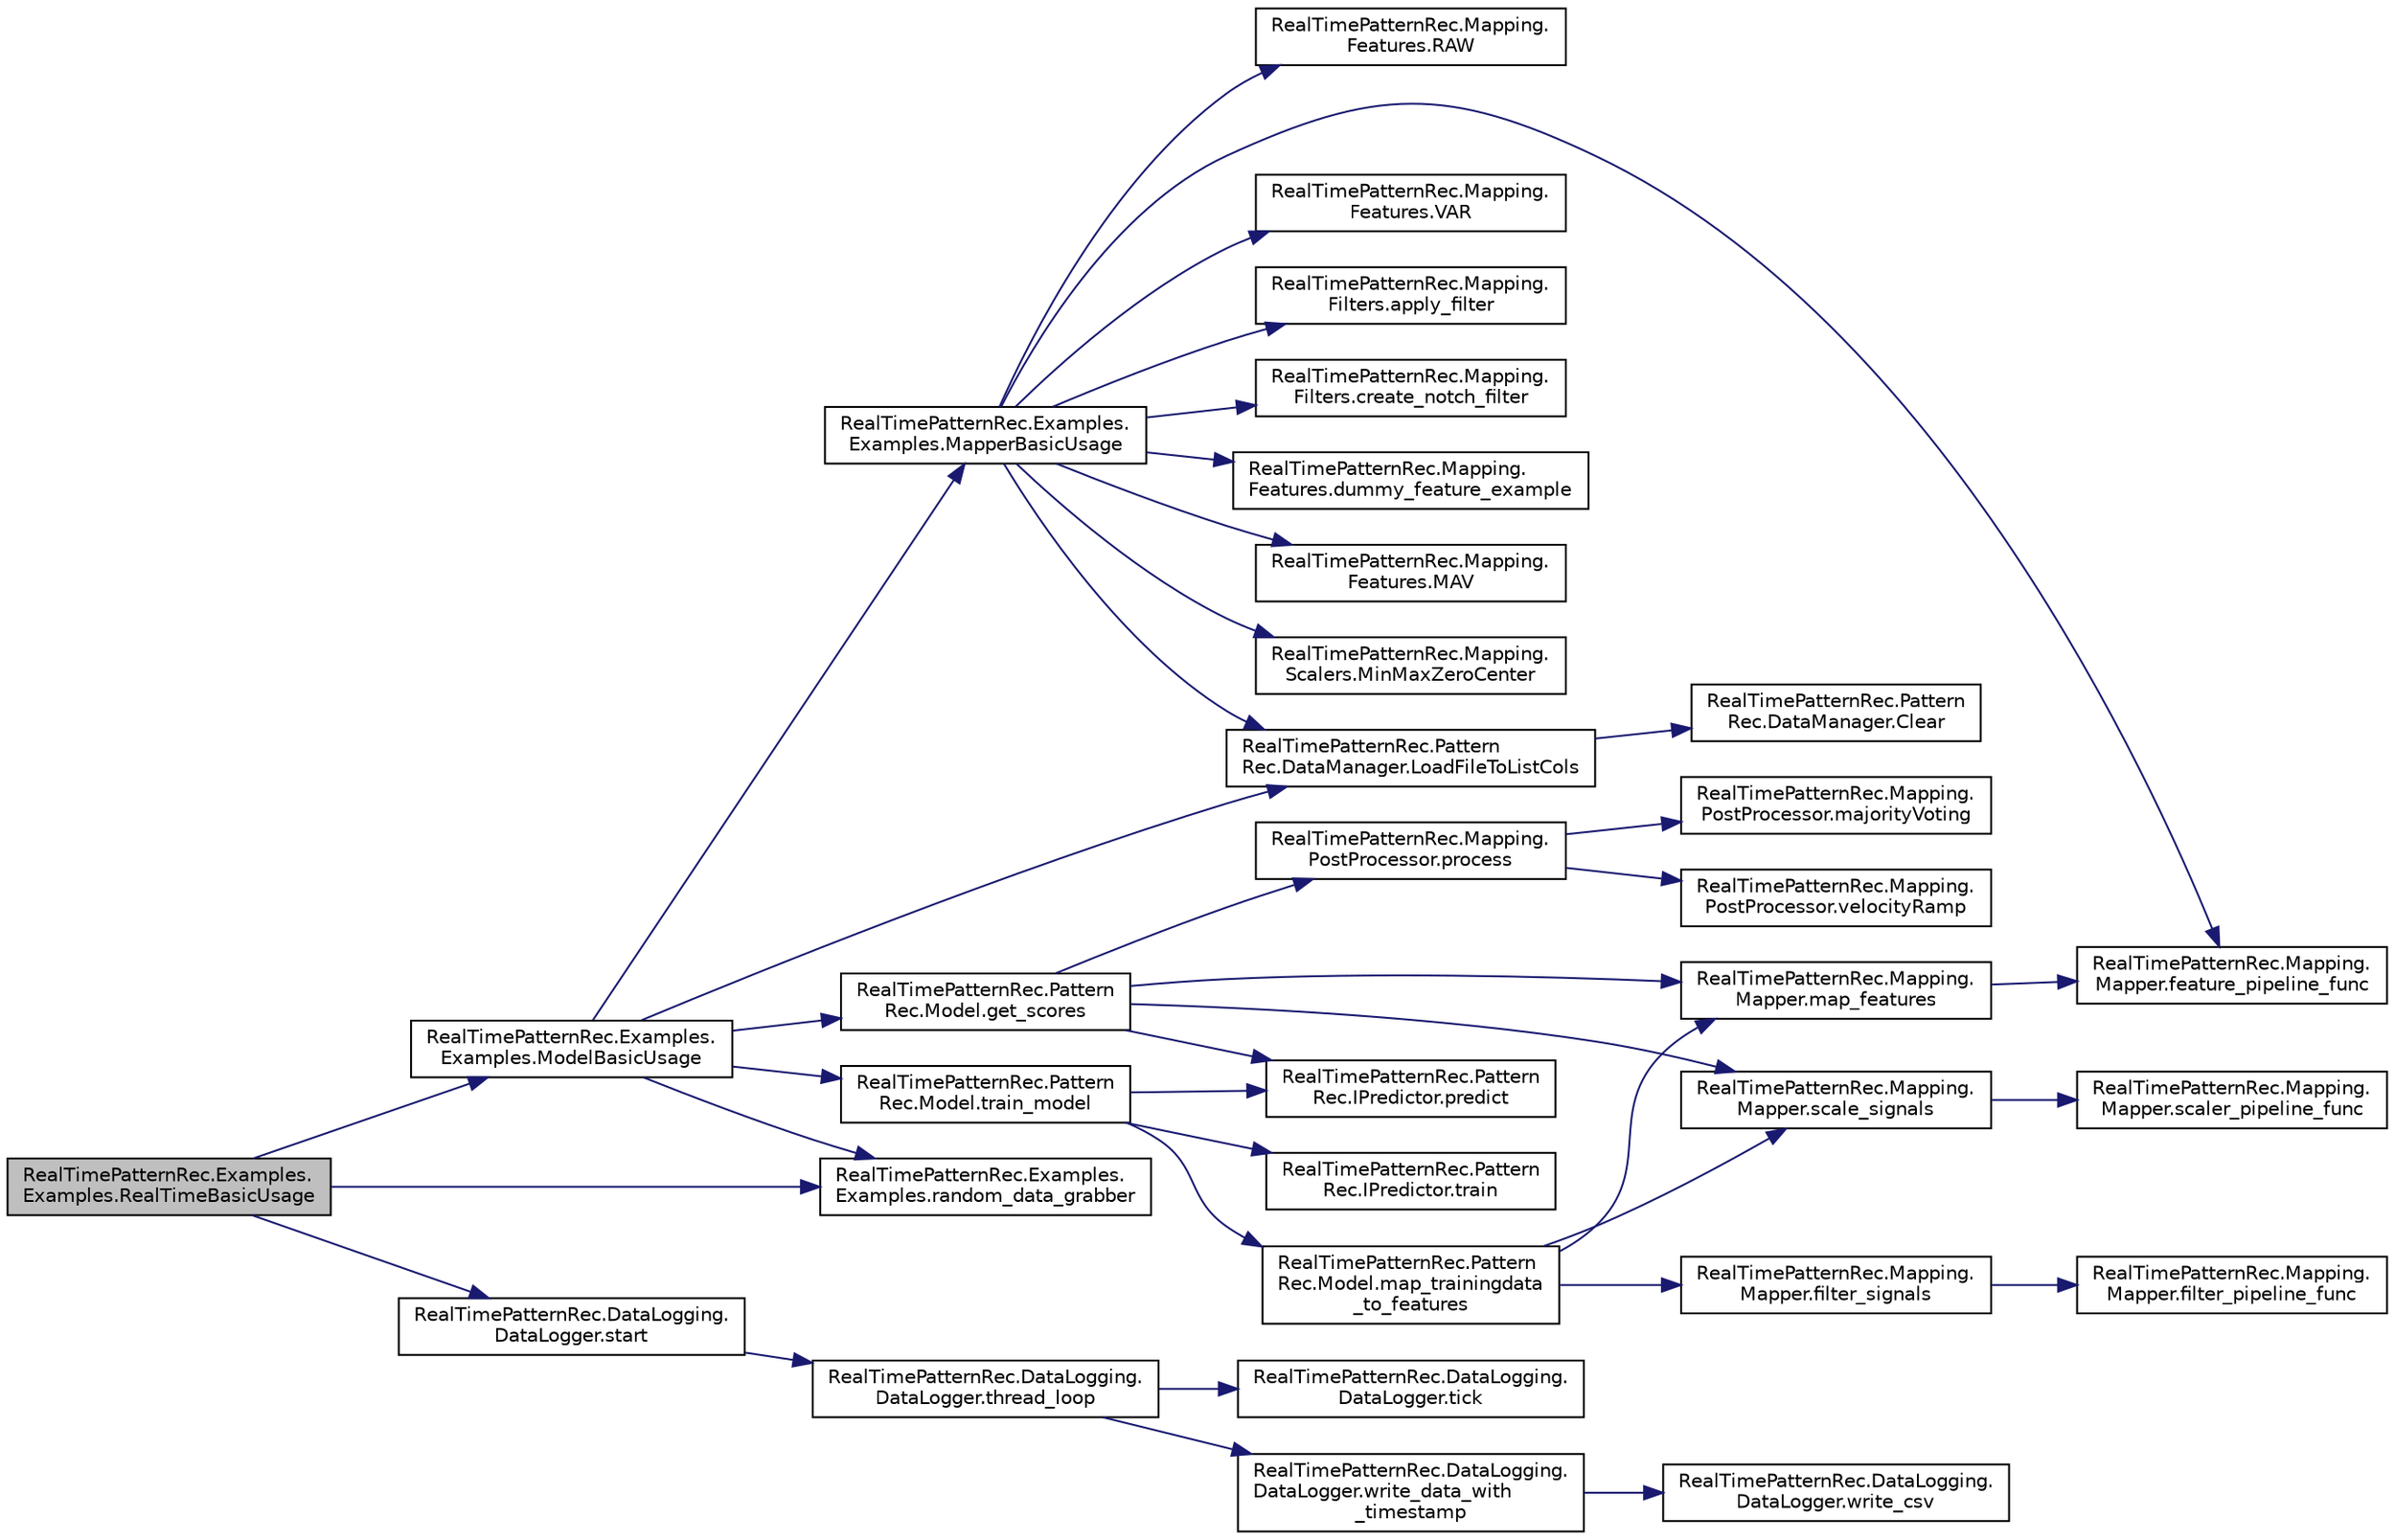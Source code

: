 digraph "RealTimePatternRec.Examples.Examples.RealTimeBasicUsage"
{
 // LATEX_PDF_SIZE
  edge [fontname="Helvetica",fontsize="10",labelfontname="Helvetica",labelfontsize="10"];
  node [fontname="Helvetica",fontsize="10",shape=record];
  rankdir="LR";
  Node1 [label="RealTimePatternRec.Examples.\lExamples.RealTimeBasicUsage",height=0.2,width=0.4,color="black", fillcolor="grey75", style="filled", fontcolor="black",tooltip=" "];
  Node1 -> Node2 [color="midnightblue",fontsize="10",style="solid",fontname="Helvetica"];
  Node2 [label="RealTimePatternRec.Examples.\lExamples.ModelBasicUsage",height=0.2,width=0.4,color="black", fillcolor="white", style="filled",URL="$class_real_time_pattern_rec_1_1_examples_1_1_examples.html#ae7c8bd3a27b88f51f5dfe2d80fd44055",tooltip=" "];
  Node2 -> Node3 [color="midnightblue",fontsize="10",style="solid",fontname="Helvetica"];
  Node3 [label="RealTimePatternRec.Pattern\lRec.Model.get_scores",height=0.2,width=0.4,color="black", fillcolor="white", style="filled",URL="$class_real_time_pattern_rec_1_1_pattern_rec_1_1_model.html#ae4e47366d733c2a843b6fe1f37b94bc6",tooltip="predicts scores for a single input of filtered data"];
  Node3 -> Node4 [color="midnightblue",fontsize="10",style="solid",fontname="Helvetica"];
  Node4 [label="RealTimePatternRec.Mapping.\lMapper.map_features",height=0.2,width=0.4,color="black", fillcolor="white", style="filled",URL="$class_real_time_pattern_rec_1_1_mapping_1_1_mapper.html#a373a27595e9b6eacba194c99aa910200",tooltip="Apply all Feature functions in feature pipelines to both generic and emg signals"];
  Node4 -> Node5 [color="midnightblue",fontsize="10",style="solid",fontname="Helvetica"];
  Node5 [label="RealTimePatternRec.Mapping.\lMapper.feature_pipeline_func",height=0.2,width=0.4,color="black", fillcolor="white", style="filled",URL="$class_real_time_pattern_rec_1_1_mapping_1_1_mapper.html#a01ce8dab85be08bb222c21c6db96fa7c",tooltip="delegate for Feature functions"];
  Node3 -> Node6 [color="midnightblue",fontsize="10",style="solid",fontname="Helvetica"];
  Node6 [label="RealTimePatternRec.Pattern\lRec.IPredictor.predict",height=0.2,width=0.4,color="black", fillcolor="white", style="filled",URL="$interface_real_time_pattern_rec_1_1_pattern_rec_1_1_i_predictor.html#aeb04304e19542536c12b156443c4854c",tooltip="predicts output"];
  Node3 -> Node7 [color="midnightblue",fontsize="10",style="solid",fontname="Helvetica"];
  Node7 [label="RealTimePatternRec.Mapping.\lPostProcessor.process",height=0.2,width=0.4,color="black", fillcolor="white", style="filled",URL="$class_real_time_pattern_rec_1_1_mapping_1_1_post_processor.html#a02b84a866912bd4f441564f01e26c91c",tooltip="applies all enabled post-processing techniques to scores"];
  Node7 -> Node8 [color="midnightblue",fontsize="10",style="solid",fontname="Helvetica"];
  Node8 [label="RealTimePatternRec.Mapping.\lPostProcessor.majorityVoting",height=0.2,width=0.4,color="black", fillcolor="white", style="filled",URL="$class_real_time_pattern_rec_1_1_mapping_1_1_post_processor.html#aec5956bb1cc6e2a61179d877e73dc2ae",tooltip="applies majority voting technique and returns udpated scores"];
  Node7 -> Node9 [color="midnightblue",fontsize="10",style="solid",fontname="Helvetica"];
  Node9 [label="RealTimePatternRec.Mapping.\lPostProcessor.velocityRamp",height=0.2,width=0.4,color="black", fillcolor="white", style="filled",URL="$class_real_time_pattern_rec_1_1_mapping_1_1_post_processor.html#af0f1f6695eb57ac5b0b4e6a5e8e7966b",tooltip="applies velocity ramping technique and returns updated scores"];
  Node3 -> Node10 [color="midnightblue",fontsize="10",style="solid",fontname="Helvetica"];
  Node10 [label="RealTimePatternRec.Mapping.\lMapper.scale_signals",height=0.2,width=0.4,color="black", fillcolor="white", style="filled",URL="$class_real_time_pattern_rec_1_1_mapping_1_1_mapper.html#ab3bec69ea2e67ecfc641123f65be2afd",tooltip="Apply all Scaler functions in scaler pipelines to both generic and emg signals"];
  Node10 -> Node11 [color="midnightblue",fontsize="10",style="solid",fontname="Helvetica"];
  Node11 [label="RealTimePatternRec.Mapping.\lMapper.scaler_pipeline_func",height=0.2,width=0.4,color="black", fillcolor="white", style="filled",URL="$class_real_time_pattern_rec_1_1_mapping_1_1_mapper.html#a8ede3b6f9372326bcea6642d2c5cd60a",tooltip="delegate for Scaler functions"];
  Node2 -> Node12 [color="midnightblue",fontsize="10",style="solid",fontname="Helvetica"];
  Node12 [label="RealTimePatternRec.Pattern\lRec.DataManager.LoadFileToListCols",height=0.2,width=0.4,color="black", fillcolor="white", style="filled",URL="$class_real_time_pattern_rec_1_1_pattern_rec_1_1_data_manager.html#ad521cd0967bad3546842deb76a3f6765",tooltip="loads data file into inputs and outputs fields"];
  Node12 -> Node13 [color="midnightblue",fontsize="10",style="solid",fontname="Helvetica"];
  Node13 [label="RealTimePatternRec.Pattern\lRec.DataManager.Clear",height=0.2,width=0.4,color="black", fillcolor="white", style="filled",URL="$class_real_time_pattern_rec_1_1_pattern_rec_1_1_data_manager.html#a16a99eaf8895986b15396f311b2d9c5a",tooltip=" "];
  Node2 -> Node14 [color="midnightblue",fontsize="10",style="solid",fontname="Helvetica"];
  Node14 [label="RealTimePatternRec.Examples.\lExamples.MapperBasicUsage",height=0.2,width=0.4,color="black", fillcolor="white", style="filled",URL="$class_real_time_pattern_rec_1_1_examples_1_1_examples.html#a34aacf2f7e8d519d87f65c13ef97e083",tooltip=" "];
  Node14 -> Node15 [color="midnightblue",fontsize="10",style="solid",fontname="Helvetica"];
  Node15 [label="RealTimePatternRec.Mapping.\lFilters.apply_filter",height=0.2,width=0.4,color="black", fillcolor="white", style="filled",URL="$class_real_time_pattern_rec_1_1_mapping_1_1_filters.html#a4e0610331bcaec35a888febb41c74305",tooltip="applies a filter to all samples in the signal"];
  Node14 -> Node16 [color="midnightblue",fontsize="10",style="solid",fontname="Helvetica"];
  Node16 [label="RealTimePatternRec.Mapping.\lFilters.create_notch_filter",height=0.2,width=0.4,color="black", fillcolor="white", style="filled",URL="$class_real_time_pattern_rec_1_1_mapping_1_1_filters.html#a7f69816f74cf16f2eb7010a76663a618",tooltip="create a notch filter"];
  Node14 -> Node17 [color="midnightblue",fontsize="10",style="solid",fontname="Helvetica"];
  Node17 [label="RealTimePatternRec.Mapping.\lFeatures.dummy_feature_example",height=0.2,width=0.4,color="black", fillcolor="white", style="filled",URL="$class_real_time_pattern_rec_1_1_mapping_1_1_features.html#a5a4f013b8d738b145a93e1de8f3fba03",tooltip="Returns the windowed raw value (downsamples to match other windowed features)"];
  Node14 -> Node5 [color="midnightblue",fontsize="10",style="solid",fontname="Helvetica"];
  Node14 -> Node12 [color="midnightblue",fontsize="10",style="solid",fontname="Helvetica"];
  Node14 -> Node18 [color="midnightblue",fontsize="10",style="solid",fontname="Helvetica"];
  Node18 [label="RealTimePatternRec.Mapping.\lFeatures.MAV",height=0.2,width=0.4,color="black", fillcolor="white", style="filled",URL="$class_real_time_pattern_rec_1_1_mapping_1_1_features.html#ab267c6adba5d2e92456291ded9d382f7",tooltip="Returns the windowed mean absolute value"];
  Node14 -> Node19 [color="midnightblue",fontsize="10",style="solid",fontname="Helvetica"];
  Node19 [label="RealTimePatternRec.Mapping.\lScalers.MinMaxZeroCenter",height=0.2,width=0.4,color="black", fillcolor="white", style="filled",URL="$class_real_time_pattern_rec_1_1_mapping_1_1_scalers.html#a37ee5dc52d5a52983ca31b7594c29da7",tooltip="performs both MinMaxScaling and ZeroCentering simultaneously to avoid the need to recalculate each ch..."];
  Node14 -> Node20 [color="midnightblue",fontsize="10",style="solid",fontname="Helvetica"];
  Node20 [label="RealTimePatternRec.Mapping.\lFeatures.RAW",height=0.2,width=0.4,color="black", fillcolor="white", style="filled",URL="$class_real_time_pattern_rec_1_1_mapping_1_1_features.html#a4bd0cbb9ab38385234c5ed745f508445",tooltip="Returns the windowed raw value (downsamples to match other windowed features)"];
  Node14 -> Node21 [color="midnightblue",fontsize="10",style="solid",fontname="Helvetica"];
  Node21 [label="RealTimePatternRec.Mapping.\lFeatures.VAR",height=0.2,width=0.4,color="black", fillcolor="white", style="filled",URL="$class_real_time_pattern_rec_1_1_mapping_1_1_features.html#a8212f8f93dafeb84b7304722dd6e4aef",tooltip="Returns the windowed variance"];
  Node2 -> Node22 [color="midnightblue",fontsize="10",style="solid",fontname="Helvetica"];
  Node22 [label="RealTimePatternRec.Examples.\lExamples.random_data_grabber",height=0.2,width=0.4,color="black", fillcolor="white", style="filled",URL="$class_real_time_pattern_rec_1_1_examples_1_1_examples.html#ae82e38363195d86038444a808280e68d",tooltip=" "];
  Node2 -> Node23 [color="midnightblue",fontsize="10",style="solid",fontname="Helvetica"];
  Node23 [label="RealTimePatternRec.Pattern\lRec.Model.train_model",height=0.2,width=0.4,color="black", fillcolor="white", style="filled",URL="$class_real_time_pattern_rec_1_1_pattern_rec_1_1_model.html#ae9903341eea977ff6d589cb2b02af673",tooltip="Splits data into training and testing set, trains model, and calculates accuracy"];
  Node23 -> Node24 [color="midnightblue",fontsize="10",style="solid",fontname="Helvetica"];
  Node24 [label="RealTimePatternRec.Pattern\lRec.Model.map_trainingdata\l_to_features",height=0.2,width=0.4,color="black", fillcolor="white", style="filled",URL="$class_real_time_pattern_rec_1_1_pattern_rec_1_1_model.html#afcf0bf731b7540357336ee18a7930f11",tooltip="runs all of the training data through the Mapper pipeline and stores features and outputs in the Data..."];
  Node24 -> Node25 [color="midnightblue",fontsize="10",style="solid",fontname="Helvetica"];
  Node25 [label="RealTimePatternRec.Mapping.\lMapper.filter_signals",height=0.2,width=0.4,color="black", fillcolor="white", style="filled",URL="$class_real_time_pattern_rec_1_1_mapping_1_1_mapper.html#ac029d2edf050c14e08bbfdb34cd030a8",tooltip="Apply all Filter functions in filter pipelines to both generic and emg signals"];
  Node25 -> Node26 [color="midnightblue",fontsize="10",style="solid",fontname="Helvetica"];
  Node26 [label="RealTimePatternRec.Mapping.\lMapper.filter_pipeline_func",height=0.2,width=0.4,color="black", fillcolor="white", style="filled",URL="$class_real_time_pattern_rec_1_1_mapping_1_1_mapper.html#a98bd1f3dcea4d2b3159bc55aeb436744",tooltip="delegate for Filter functions"];
  Node24 -> Node4 [color="midnightblue",fontsize="10",style="solid",fontname="Helvetica"];
  Node24 -> Node10 [color="midnightblue",fontsize="10",style="solid",fontname="Helvetica"];
  Node23 -> Node6 [color="midnightblue",fontsize="10",style="solid",fontname="Helvetica"];
  Node23 -> Node27 [color="midnightblue",fontsize="10",style="solid",fontname="Helvetica"];
  Node27 [label="RealTimePatternRec.Pattern\lRec.IPredictor.train",height=0.2,width=0.4,color="black", fillcolor="white", style="filled",URL="$interface_real_time_pattern_rec_1_1_pattern_rec_1_1_i_predictor.html#a8a0fccf4ba65222797052d93355f198d",tooltip="trains model"];
  Node1 -> Node22 [color="midnightblue",fontsize="10",style="solid",fontname="Helvetica"];
  Node1 -> Node28 [color="midnightblue",fontsize="10",style="solid",fontname="Helvetica"];
  Node28 [label="RealTimePatternRec.DataLogging.\lDataLogger.start",height=0.2,width=0.4,color="black", fillcolor="white", style="filled",URL="$class_real_time_pattern_rec_1_1_data_logging_1_1_data_logger.html#aa06a1b07ca8c96e97a08683403dc2835",tooltip="starts data grabbing thread"];
  Node28 -> Node29 [color="midnightblue",fontsize="10",style="solid",fontname="Helvetica"];
  Node29 [label="RealTimePatternRec.DataLogging.\lDataLogger.thread_loop",height=0.2,width=0.4,color="black", fillcolor="white", style="filled",URL="$class_real_time_pattern_rec_1_1_data_logging_1_1_data_logger.html#ab2cd46788888568fe9a4a5ae1c396f32",tooltip="main loop for logging thread. waits till sample frequency specified delay before grabbing data and wr..."];
  Node29 -> Node30 [color="midnightblue",fontsize="10",style="solid",fontname="Helvetica"];
  Node30 [label="RealTimePatternRec.DataLogging.\lDataLogger.tick",height=0.2,width=0.4,color="black", fillcolor="white", style="filled",URL="$class_real_time_pattern_rec_1_1_data_logging_1_1_data_logger.html#a9765476ccd8ca6dcd437a370f32ea3f4",tooltip="updates stopwatch and flips timeflag if enough time has passed to log another value"];
  Node29 -> Node31 [color="midnightblue",fontsize="10",style="solid",fontname="Helvetica"];
  Node31 [label="RealTimePatternRec.DataLogging.\lDataLogger.write_data_with\l_timestamp",height=0.2,width=0.4,color="black", fillcolor="white", style="filled",URL="$class_real_time_pattern_rec_1_1_data_logging_1_1_data_logger.html#ae49c4de5079f2382e4666d4daacb5ec4",tooltip="writes timestamp before writing data as comma seperated value"];
  Node31 -> Node32 [color="midnightblue",fontsize="10",style="solid",fontname="Helvetica"];
  Node32 [label="RealTimePatternRec.DataLogging.\lDataLogger.write_csv",height=0.2,width=0.4,color="black", fillcolor="white", style="filled",URL="$class_real_time_pattern_rec_1_1_data_logging_1_1_data_logger.html#a5155b6a7e37005050f7d4a1e47643ae7",tooltip="writes data to file as comma seperated values"];
}
